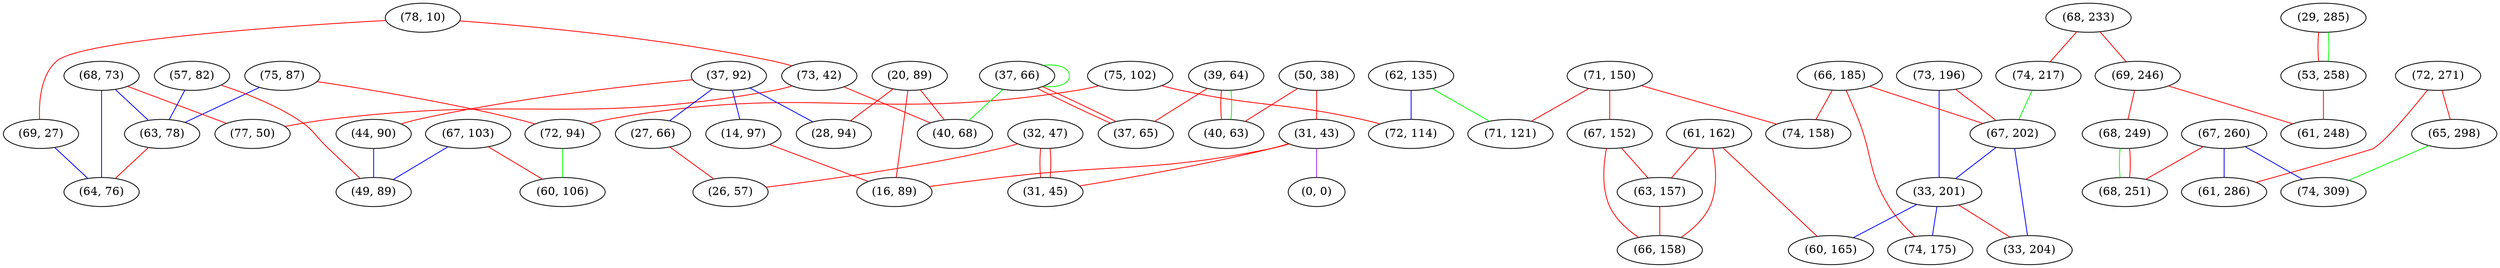 graph "" {
"(78, 10)";
"(68, 233)";
"(73, 196)";
"(29, 285)";
"(75, 87)";
"(50, 38)";
"(61, 162)";
"(74, 217)";
"(66, 185)";
"(69, 246)";
"(39, 64)";
"(71, 150)";
"(62, 135)";
"(75, 102)";
"(31, 43)";
"(68, 73)";
"(72, 271)";
"(57, 82)";
"(67, 202)";
"(53, 258)";
"(73, 42)";
"(68, 249)";
"(33, 201)";
"(69, 27)";
"(37, 92)";
"(67, 260)";
"(67, 152)";
"(0, 0)";
"(20, 89)";
"(33, 204)";
"(44, 90)";
"(63, 78)";
"(64, 76)";
"(72, 94)";
"(14, 97)";
"(74, 158)";
"(77, 50)";
"(67, 103)";
"(65, 298)";
"(27, 66)";
"(37, 66)";
"(68, 251)";
"(40, 68)";
"(60, 165)";
"(60, 106)";
"(63, 157)";
"(28, 94)";
"(32, 47)";
"(61, 286)";
"(66, 158)";
"(40, 63)";
"(71, 121)";
"(74, 175)";
"(74, 309)";
"(31, 45)";
"(49, 89)";
"(61, 248)";
"(16, 89)";
"(37, 65)";
"(26, 57)";
"(72, 114)";
"(78, 10)" -- "(73, 42)"  [color=red, key=0, weight=1];
"(78, 10)" -- "(69, 27)"  [color=red, key=0, weight=1];
"(68, 233)" -- "(69, 246)"  [color=red, key=0, weight=1];
"(68, 233)" -- "(74, 217)"  [color=red, key=0, weight=1];
"(73, 196)" -- "(67, 202)"  [color=red, key=0, weight=1];
"(73, 196)" -- "(33, 201)"  [color=blue, key=0, weight=3];
"(29, 285)" -- "(53, 258)"  [color=red, key=0, weight=1];
"(29, 285)" -- "(53, 258)"  [color=green, key=1, weight=2];
"(75, 87)" -- "(72, 94)"  [color=red, key=0, weight=1];
"(75, 87)" -- "(63, 78)"  [color=blue, key=0, weight=3];
"(50, 38)" -- "(31, 43)"  [color=red, key=0, weight=1];
"(50, 38)" -- "(40, 63)"  [color=red, key=0, weight=1];
"(61, 162)" -- "(60, 165)"  [color=red, key=0, weight=1];
"(61, 162)" -- "(66, 158)"  [color=red, key=0, weight=1];
"(61, 162)" -- "(63, 157)"  [color=red, key=0, weight=1];
"(74, 217)" -- "(67, 202)"  [color=green, key=0, weight=2];
"(66, 185)" -- "(74, 175)"  [color=red, key=0, weight=1];
"(66, 185)" -- "(67, 202)"  [color=red, key=0, weight=1];
"(66, 185)" -- "(74, 158)"  [color=red, key=0, weight=1];
"(69, 246)" -- "(68, 249)"  [color=red, key=0, weight=1];
"(69, 246)" -- "(61, 248)"  [color=red, key=0, weight=1];
"(39, 64)" -- "(37, 65)"  [color=red, key=0, weight=1];
"(39, 64)" -- "(40, 63)"  [color=red, key=0, weight=1];
"(39, 64)" -- "(40, 63)"  [color=green, key=1, weight=2];
"(71, 150)" -- "(67, 152)"  [color=red, key=0, weight=1];
"(71, 150)" -- "(74, 158)"  [color=red, key=0, weight=1];
"(71, 150)" -- "(71, 121)"  [color=red, key=0, weight=1];
"(62, 135)" -- "(72, 114)"  [color=blue, key=0, weight=3];
"(62, 135)" -- "(71, 121)"  [color=green, key=0, weight=2];
"(75, 102)" -- "(72, 94)"  [color=red, key=0, weight=1];
"(75, 102)" -- "(72, 114)"  [color=red, key=0, weight=1];
"(31, 43)" -- "(16, 89)"  [color=red, key=0, weight=1];
"(31, 43)" -- "(31, 45)"  [color=red, key=0, weight=1];
"(31, 43)" -- "(0, 0)"  [color=purple, key=0, weight=4];
"(68, 73)" -- "(63, 78)"  [color=blue, key=0, weight=3];
"(68, 73)" -- "(77, 50)"  [color=red, key=0, weight=1];
"(68, 73)" -- "(64, 76)"  [color=blue, key=0, weight=3];
"(72, 271)" -- "(61, 286)"  [color=red, key=0, weight=1];
"(72, 271)" -- "(65, 298)"  [color=red, key=0, weight=1];
"(57, 82)" -- "(63, 78)"  [color=blue, key=0, weight=3];
"(57, 82)" -- "(49, 89)"  [color=red, key=0, weight=1];
"(67, 202)" -- "(33, 204)"  [color=blue, key=0, weight=3];
"(67, 202)" -- "(33, 201)"  [color=blue, key=0, weight=3];
"(53, 258)" -- "(61, 248)"  [color=red, key=0, weight=1];
"(73, 42)" -- "(77, 50)"  [color=red, key=0, weight=1];
"(73, 42)" -- "(40, 68)"  [color=red, key=0, weight=1];
"(68, 249)" -- "(68, 251)"  [color=green, key=0, weight=2];
"(68, 249)" -- "(68, 251)"  [color=red, key=1, weight=1];
"(33, 201)" -- "(60, 165)"  [color=blue, key=0, weight=3];
"(33, 201)" -- "(74, 175)"  [color=blue, key=0, weight=3];
"(33, 201)" -- "(33, 204)"  [color=red, key=0, weight=1];
"(69, 27)" -- "(64, 76)"  [color=blue, key=0, weight=3];
"(37, 92)" -- "(44, 90)"  [color=red, key=0, weight=1];
"(37, 92)" -- "(14, 97)"  [color=blue, key=0, weight=3];
"(37, 92)" -- "(27, 66)"  [color=blue, key=0, weight=3];
"(37, 92)" -- "(28, 94)"  [color=blue, key=0, weight=3];
"(67, 260)" -- "(61, 286)"  [color=blue, key=0, weight=3];
"(67, 260)" -- "(74, 309)"  [color=blue, key=0, weight=3];
"(67, 260)" -- "(68, 251)"  [color=red, key=0, weight=1];
"(67, 152)" -- "(66, 158)"  [color=red, key=0, weight=1];
"(67, 152)" -- "(63, 157)"  [color=red, key=0, weight=1];
"(20, 89)" -- "(16, 89)"  [color=red, key=0, weight=1];
"(20, 89)" -- "(28, 94)"  [color=red, key=0, weight=1];
"(20, 89)" -- "(40, 68)"  [color=red, key=0, weight=1];
"(44, 90)" -- "(49, 89)"  [color=blue, key=0, weight=3];
"(63, 78)" -- "(64, 76)"  [color=red, key=0, weight=1];
"(72, 94)" -- "(60, 106)"  [color=green, key=0, weight=2];
"(14, 97)" -- "(16, 89)"  [color=red, key=0, weight=1];
"(67, 103)" -- "(60, 106)"  [color=red, key=0, weight=1];
"(67, 103)" -- "(49, 89)"  [color=blue, key=0, weight=3];
"(65, 298)" -- "(74, 309)"  [color=green, key=0, weight=2];
"(27, 66)" -- "(26, 57)"  [color=red, key=0, weight=1];
"(37, 66)" -- "(37, 65)"  [color=red, key=0, weight=1];
"(37, 66)" -- "(37, 65)"  [color=red, key=1, weight=1];
"(37, 66)" -- "(37, 66)"  [color=green, key=0, weight=2];
"(37, 66)" -- "(40, 68)"  [color=green, key=0, weight=2];
"(63, 157)" -- "(66, 158)"  [color=red, key=0, weight=1];
"(32, 47)" -- "(31, 45)"  [color=red, key=0, weight=1];
"(32, 47)" -- "(31, 45)"  [color=red, key=1, weight=1];
"(32, 47)" -- "(26, 57)"  [color=red, key=0, weight=1];
}
